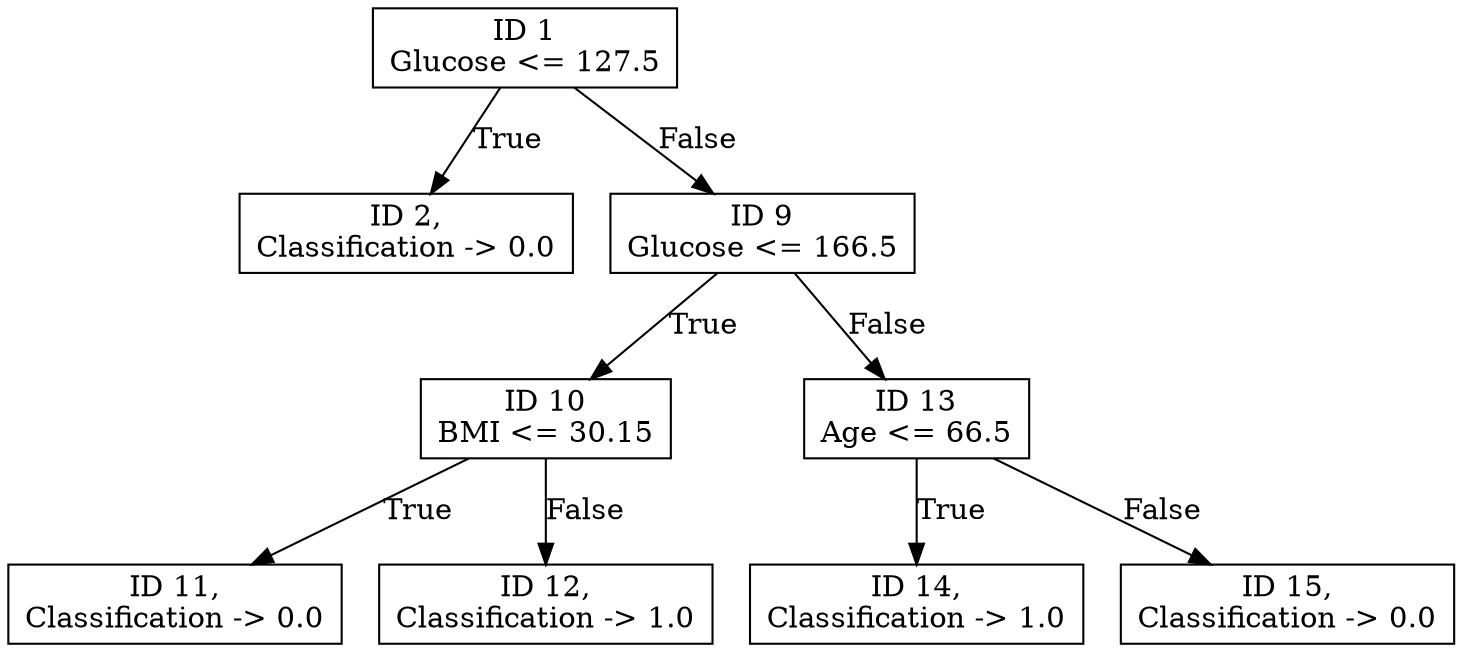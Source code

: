 digraph "Decision Tree" {
	node [shape=rectangle]
	"ID 1
Glucose <= 127.5
" -> "ID 2,
Classification -> 0.0
" [label=True]
	"ID 1
Glucose <= 127.5
" -> "ID 9
Glucose <= 166.5
" [label=False]
	"ID 9
Glucose <= 166.5
" -> "ID 10
BMI <= 30.15
" [label=True]
	"ID 9
Glucose <= 166.5
" -> "ID 13
Age <= 66.5
" [label=False]
	"ID 10
BMI <= 30.15
" -> "ID 11,
Classification -> 0.0
" [label=True]
	"ID 10
BMI <= 30.15
" -> "ID 12,
Classification -> 1.0
" [label=False]
	"ID 13
Age <= 66.5
" -> "ID 14,
Classification -> 1.0
" [label=True]
	"ID 13
Age <= 66.5
" -> "ID 15,
Classification -> 0.0
" [label=False]
}
